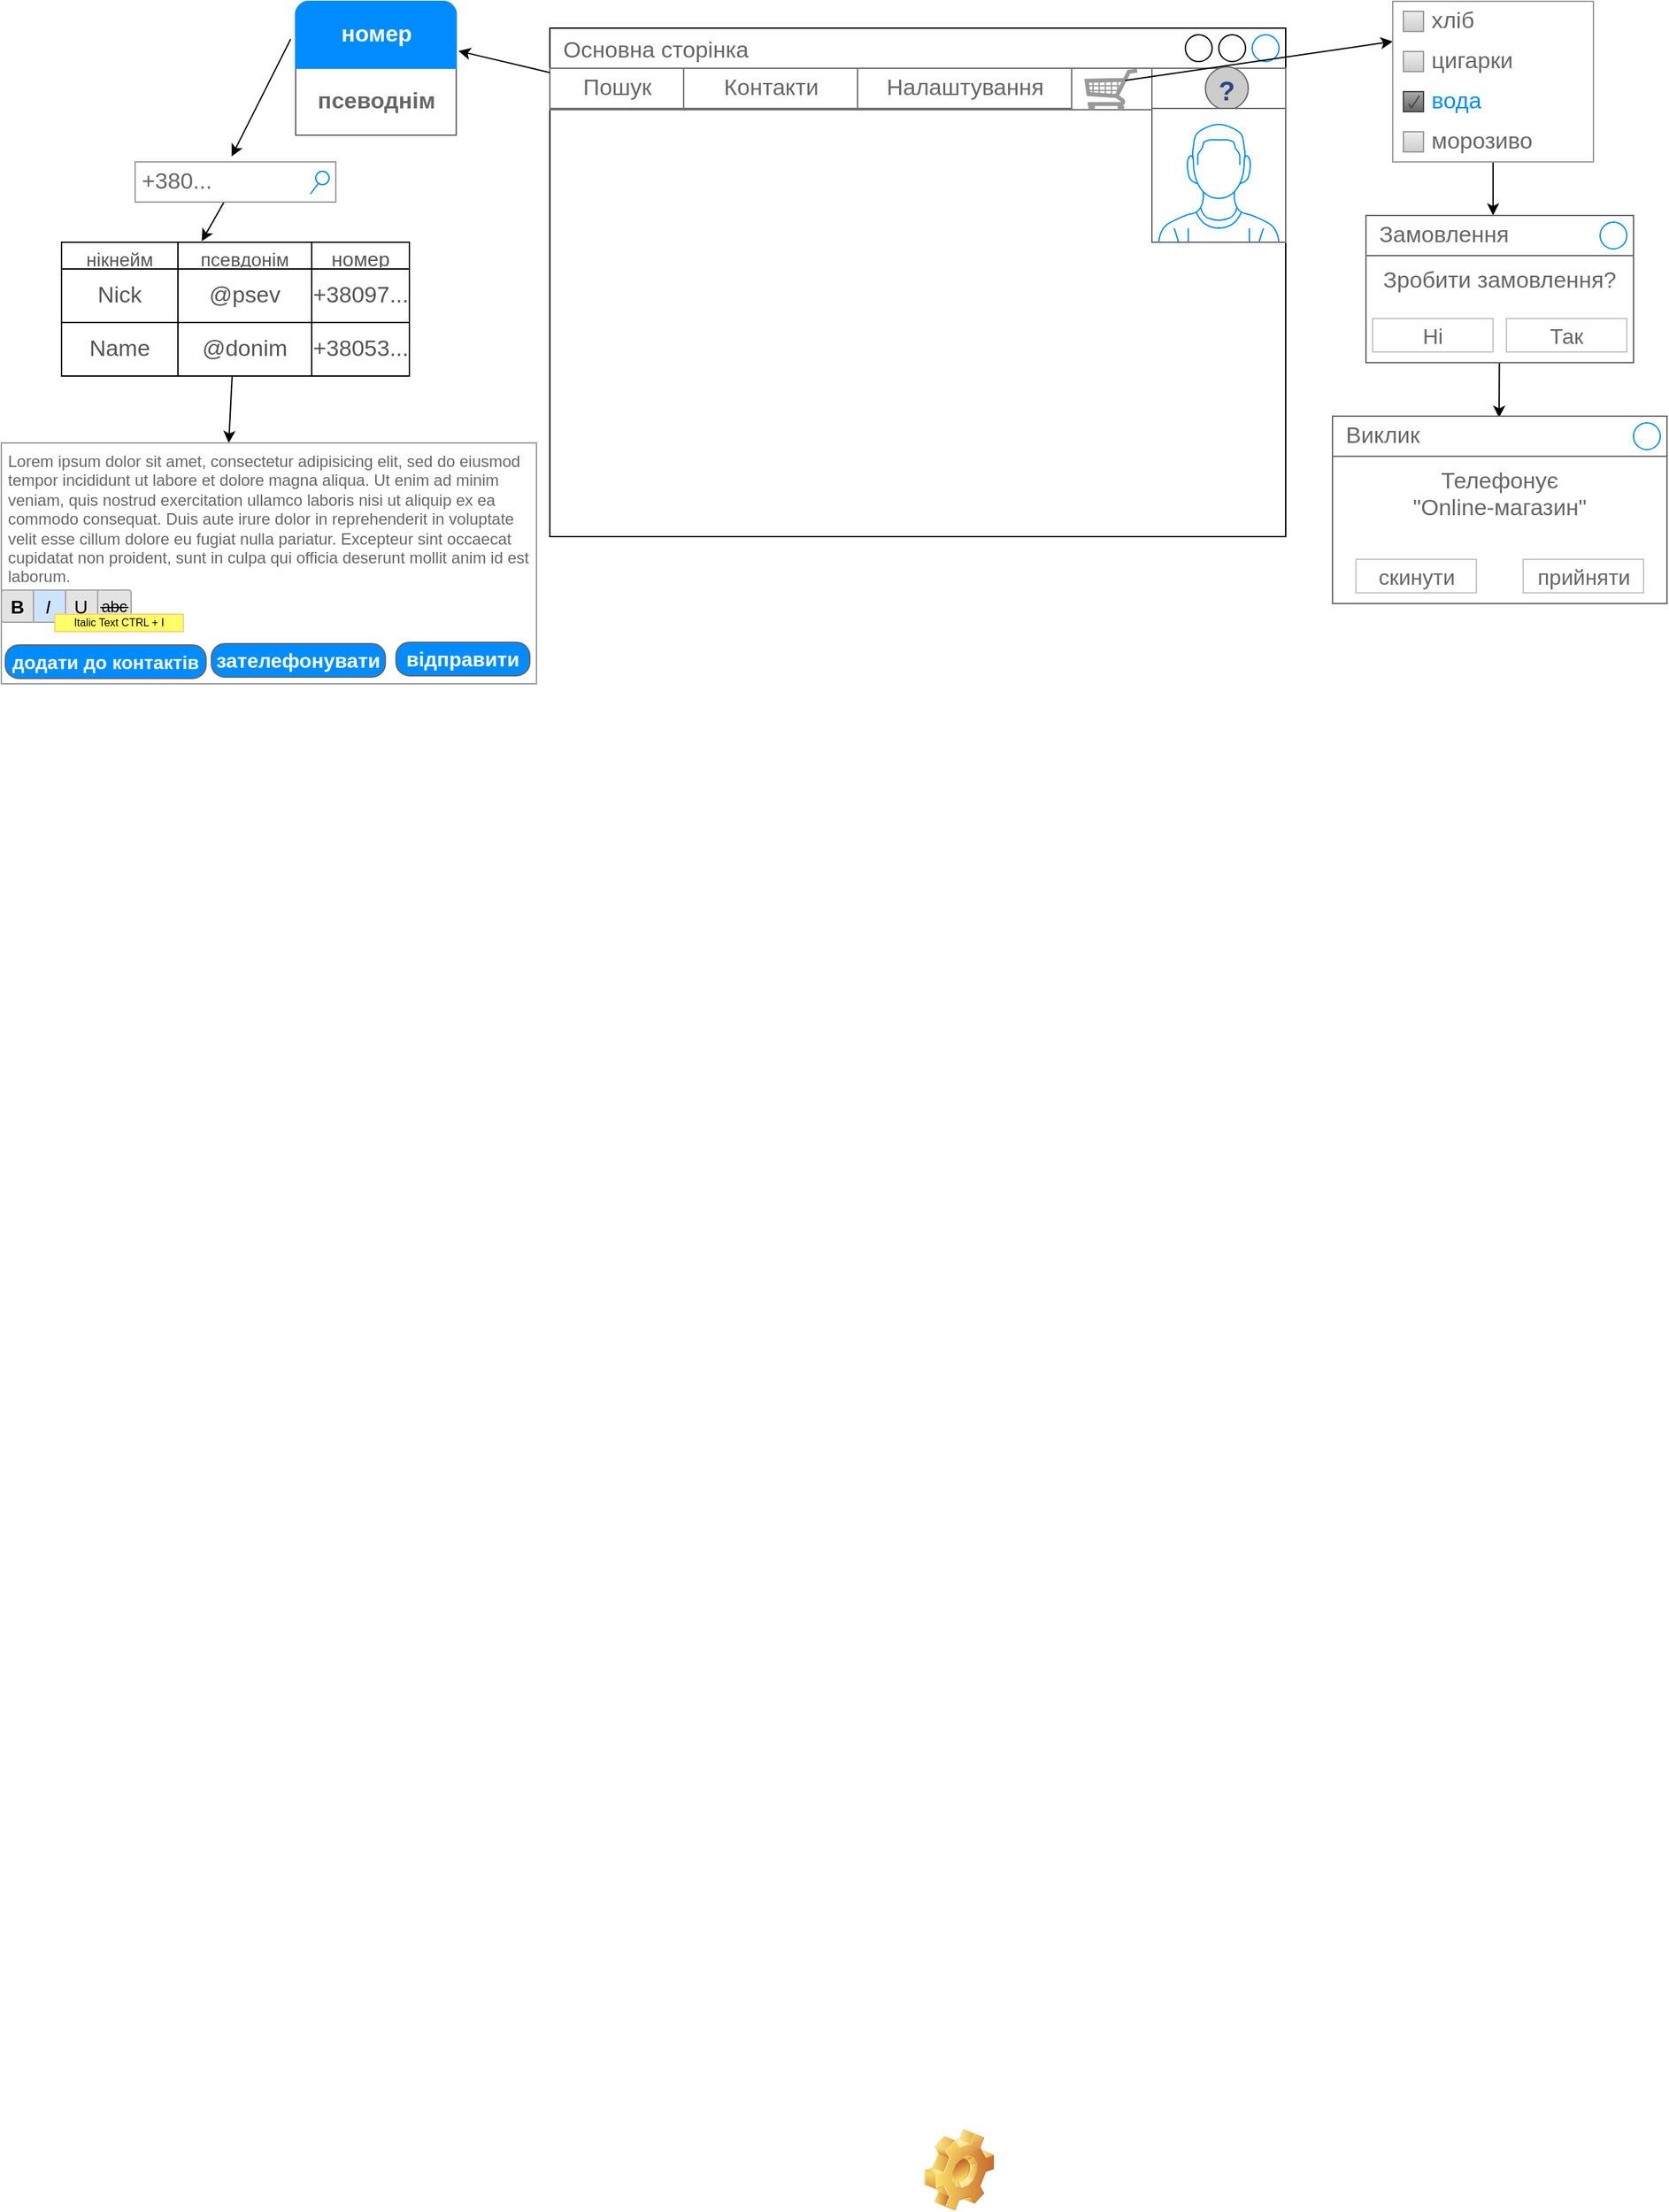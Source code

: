 <mxfile version="20.3.0" type="google"><diagram name="Page-1" id="c9db0220-8083-56f3-ca83-edcdcd058819"><mxGraphModel dx="2537" dy="624" grid="1" gridSize="10" guides="1" tooltips="1" connect="1" arrows="1" fold="1" page="1" pageScale="1.5" pageWidth="826" pageHeight="1169" background="none" math="0" shadow="0"><root><mxCell id="0" style=";html=1;"/><mxCell id="1" style=";html=1;" parent="0"/><mxCell id="ijq5ZWASdJsH3hwc0B9N-3" value="" style="shape=image;html=1;verticalLabelPosition=bottom;verticalAlign=top;imageAspect=1;aspect=fixed;image=img/clipart/Gear_128x128.png" parent="1" vertex="1"><mxGeometry x="680" y="1640" width="52" height="61" as="geometry"/></mxCell><mxCell id="ijq5ZWASdJsH3hwc0B9N-8" value="Основна сторінка" style="strokeWidth=1;shadow=0;dashed=0;align=center;html=1;shape=mxgraph.mockup.containers.window;align=left;verticalAlign=top;spacingLeft=8;strokeColor2=#008cff;strokeColor3=#c4c4c4;fontColor=#666666;mainText=;fontSize=17;labelBackgroundColor=none;" parent="1" vertex="1"><mxGeometry x="400" y="70" width="550" height="380" as="geometry"/></mxCell><mxCell id="ijq5ZWASdJsH3hwc0B9N-9" value="" style="strokeWidth=1;shadow=0;dashed=0;align=center;html=1;shape=mxgraph.mockup.forms.rrect;rSize=0;strokeColor=#6E6E6E;" parent="1" vertex="1"><mxGeometry x="400" y="100" width="550" height="31" as="geometry"/></mxCell><mxCell id="ijq5ZWASdJsH3hwc0B9N-10" value="Пошук" style="strokeColor=inherit;fillColor=inherit;gradientColor=inherit;strokeWidth=1;shadow=0;dashed=0;align=center;html=1;shape=mxgraph.mockup.forms.rrect;rSize=0;fontSize=17;fontColor=#666666;" parent="ijq5ZWASdJsH3hwc0B9N-9" vertex="1"><mxGeometry width="100" height="30" as="geometry"/></mxCell><mxCell id="ijq5ZWASdJsH3hwc0B9N-11" value="Контакти" style="strokeColor=inherit;fillColor=inherit;gradientColor=inherit;strokeWidth=1;shadow=0;dashed=0;align=center;html=1;shape=mxgraph.mockup.forms.rrect;rSize=0;fontSize=17;fontColor=#666666;" parent="ijq5ZWASdJsH3hwc0B9N-9" vertex="1"><mxGeometry x="100" width="130" height="30" as="geometry"/></mxCell><mxCell id="ijq5ZWASdJsH3hwc0B9N-12" value="Налаштування" style="strokeColor=inherit;fillColor=inherit;gradientColor=inherit;strokeWidth=1;shadow=0;dashed=0;align=center;html=1;shape=mxgraph.mockup.forms.rrect;rSize=0;fontSize=17;fontColor=#666666;" parent="ijq5ZWASdJsH3hwc0B9N-9" vertex="1"><mxGeometry x="230" width="160" height="30" as="geometry"/></mxCell><mxCell id="ijq5ZWASdJsH3hwc0B9N-15" value="" style="strokeColor=inherit;fillColor=inherit;gradientColor=inherit;strokeWidth=1;shadow=0;dashed=0;align=center;html=1;shape=mxgraph.mockup.forms.rrect;rSize=0;fontSize=17;fontColor=#666666;" parent="ijq5ZWASdJsH3hwc0B9N-9" vertex="1"><mxGeometry x="450" width="100" height="30" as="geometry"/></mxCell><mxCell id="tMrZztzHMvhPR9CBPN20-43" value="" style="verticalLabelPosition=bottom;shadow=0;dashed=0;align=center;html=1;verticalAlign=top;strokeWidth=1;shape=mxgraph.mockup.misc.help_icon;fontSize=15;fontColor=#666666;" vertex="1" parent="ijq5ZWASdJsH3hwc0B9N-9"><mxGeometry x="490" y="-1" width="32" height="32" as="geometry"/></mxCell><mxCell id="tMrZztzHMvhPR9CBPN20-44" value="" style="verticalLabelPosition=bottom;shadow=0;dashed=0;align=center;html=1;verticalAlign=top;strokeWidth=1;shape=mxgraph.mockup.misc.shoppingCart;strokeColor=#999999;fontSize=15;fontColor=#666666;" vertex="1" parent="ijq5ZWASdJsH3hwc0B9N-9"><mxGeometry x="400" y="1" width="40" height="30" as="geometry"/></mxCell><mxCell id="ijq5ZWASdJsH3hwc0B9N-16" value="" style="strokeWidth=1;shadow=0;dashed=0;align=center;html=1;shape=mxgraph.mockup.rrect;rSize=10;strokeColor=#666666;" parent="1" vertex="1"><mxGeometry x="210" y="50" width="120" height="100" as="geometry"/></mxCell><mxCell id="ijq5ZWASdJsH3hwc0B9N-17" value="псеводнім" style="strokeColor=inherit;fillColor=inherit;gradientColor=inherit;strokeWidth=1;shadow=0;dashed=0;align=center;html=1;shape=mxgraph.mockup.rrect;rSize=0;fontSize=17;fontColor=#666666;fontStyle=1;resizeWidth=1;" parent="ijq5ZWASdJsH3hwc0B9N-16" vertex="1"><mxGeometry width="120" height="50" relative="1" as="geometry"><mxPoint y="50" as="offset"/></mxGeometry></mxCell><mxCell id="ijq5ZWASdJsH3hwc0B9N-20" value="номер" style="strokeWidth=1;shadow=0;dashed=0;align=center;html=1;shape=mxgraph.mockup.topButton;rSize=10;fontSize=17;fontColor=#ffffff;fontStyle=1;fillColor=#008cff;strokeColor=#008cff;resizeWidth=1;" parent="ijq5ZWASdJsH3hwc0B9N-16" vertex="1"><mxGeometry width="120" height="50" relative="1" as="geometry"/></mxCell><mxCell id="ijq5ZWASdJsH3hwc0B9N-23" style="edgeStyle=none;rounded=0;orthogonalLoop=1;jettySize=auto;html=1;entryX=0.481;entryY=-0.137;entryDx=0;entryDy=0;entryPerimeter=0;exitX=-0.031;exitY=0.564;exitDx=0;exitDy=0;exitPerimeter=0;" parent="ijq5ZWASdJsH3hwc0B9N-16" source="ijq5ZWASdJsH3hwc0B9N-20" target="ijq5ZWASdJsH3hwc0B9N-22" edge="1"><mxGeometry relative="1" as="geometry"/></mxCell><mxCell id="ijq5ZWASdJsH3hwc0B9N-26" style="edgeStyle=none;rounded=0;orthogonalLoop=1;jettySize=auto;html=1;fontSize=17;fontColor=#545454;entryX=0.403;entryY=-0.038;entryDx=0;entryDy=0;entryPerimeter=0;" parent="1" source="ijq5ZWASdJsH3hwc0B9N-22" target="ijq5ZWASdJsH3hwc0B9N-66" edge="1"><mxGeometry relative="1" as="geometry"><mxPoint x="140" y="230" as="targetPoint"/></mxGeometry></mxCell><mxCell id="ijq5ZWASdJsH3hwc0B9N-22" value="+380..." style="strokeWidth=1;shadow=0;dashed=0;align=center;html=1;shape=mxgraph.mockup.forms.searchBox;strokeColor=#999999;mainText=;strokeColor2=#008cff;fontColor=#666666;fontSize=17;align=left;spacingLeft=3;" parent="1" vertex="1"><mxGeometry x="90" y="170" width="150" height="30" as="geometry"/></mxCell><mxCell id="ijq5ZWASdJsH3hwc0B9N-24" value="" style="verticalLabelPosition=bottom;shadow=0;dashed=0;align=center;html=1;verticalAlign=top;strokeWidth=1;shape=mxgraph.mockup.containers.userMale;strokeColor=#666666;strokeColor2=#008cff;" parent="1" vertex="1"><mxGeometry x="850" y="130" width="100" height="100" as="geometry"/></mxCell><mxCell id="ijq5ZWASdJsH3hwc0B9N-78" style="edgeStyle=none;rounded=0;orthogonalLoop=1;jettySize=auto;html=1;fontSize=14;fontColor=#545454;entryX=0.425;entryY=0;entryDx=0;entryDy=0;entryPerimeter=0;" parent="1" source="ijq5ZWASdJsH3hwc0B9N-65" edge="1" target="tMrZztzHMvhPR9CBPN20-23"><mxGeometry relative="1" as="geometry"><mxPoint x="190" y="380" as="targetPoint"/></mxGeometry></mxCell><mxCell id="ijq5ZWASdJsH3hwc0B9N-65" value="" style="shape=table;html=1;whiteSpace=wrap;startSize=0;container=1;collapsible=0;childLayout=tableLayout;strokeColor=#000000;fontSize=14;fontColor=#545454;fillColor=default;" parent="1" vertex="1"><mxGeometry x="35" y="230" width="260" height="100" as="geometry"/></mxCell><mxCell id="ijq5ZWASdJsH3hwc0B9N-66" value="" style="shape=tableRow;horizontal=0;startSize=0;swimlaneHead=0;swimlaneBody=0;top=0;left=0;bottom=0;right=0;collapsible=0;dropTarget=0;fillColor=none;points=[[0,0.5],[1,0.5]];portConstraint=eastwest;strokeColor=#FF99CC;fontSize=17;fontColor=#545454;" parent="ijq5ZWASdJsH3hwc0B9N-65" vertex="1"><mxGeometry width="260" height="20" as="geometry"/></mxCell><mxCell id="ijq5ZWASdJsH3hwc0B9N-67" value="&lt;font style=&quot;font-size: 14px;&quot;&gt;нікнейм&lt;/font&gt;" style="shape=partialRectangle;html=1;whiteSpace=wrap;connectable=0;fillColor=none;top=0;left=0;bottom=0;right=0;overflow=hidden;strokeColor=#FF99CC;fontSize=17;fontColor=#545454;" parent="ijq5ZWASdJsH3hwc0B9N-66" vertex="1"><mxGeometry width="87" height="20" as="geometry"><mxRectangle width="87" height="20" as="alternateBounds"/></mxGeometry></mxCell><mxCell id="ijq5ZWASdJsH3hwc0B9N-68" value="&lt;font style=&quot;font-size: 14px;&quot;&gt;псевдонім&lt;/font&gt;" style="shape=partialRectangle;html=1;whiteSpace=wrap;connectable=0;fillColor=none;top=0;left=0;bottom=0;right=0;overflow=hidden;strokeColor=#FF99CC;fontSize=17;fontColor=#545454;" parent="ijq5ZWASdJsH3hwc0B9N-66" vertex="1"><mxGeometry x="87" width="100" height="20" as="geometry"><mxRectangle width="100" height="20" as="alternateBounds"/></mxGeometry></mxCell><mxCell id="ijq5ZWASdJsH3hwc0B9N-69" value="&lt;font style=&quot;font-size: 15px;&quot;&gt;номер&lt;/font&gt;" style="shape=partialRectangle;html=1;whiteSpace=wrap;connectable=0;fillColor=none;top=0;left=0;bottom=0;right=0;overflow=hidden;strokeColor=#FF99CC;fontSize=17;fontColor=#545454;" parent="ijq5ZWASdJsH3hwc0B9N-66" vertex="1"><mxGeometry x="187" width="73" height="20" as="geometry"><mxRectangle width="73" height="20" as="alternateBounds"/></mxGeometry></mxCell><mxCell id="ijq5ZWASdJsH3hwc0B9N-70" value="" style="shape=tableRow;horizontal=0;startSize=0;swimlaneHead=0;swimlaneBody=0;top=0;left=0;bottom=0;right=0;collapsible=0;dropTarget=0;fillColor=none;points=[[0,0.5],[1,0.5]];portConstraint=eastwest;strokeColor=none;fontSize=17;fontColor=#545454;" parent="ijq5ZWASdJsH3hwc0B9N-65" vertex="1"><mxGeometry y="20" width="260" height="40" as="geometry"/></mxCell><mxCell id="ijq5ZWASdJsH3hwc0B9N-71" value="Nick" style="shape=partialRectangle;html=1;whiteSpace=wrap;connectable=0;fillColor=none;top=0;left=0;bottom=0;right=0;overflow=hidden;strokeColor=none;fontSize=17;fontColor=#545454;perimeterSpacing=15;opacity=0;" parent="ijq5ZWASdJsH3hwc0B9N-70" vertex="1"><mxGeometry width="87" height="40" as="geometry"><mxRectangle width="87" height="40" as="alternateBounds"/></mxGeometry></mxCell><mxCell id="ijq5ZWASdJsH3hwc0B9N-72" value="@psev" style="shape=partialRectangle;html=1;whiteSpace=wrap;connectable=0;fillColor=none;top=0;left=0;bottom=0;right=0;overflow=hidden;strokeColor=#FF99CC;fontSize=17;fontColor=#545454;" parent="ijq5ZWASdJsH3hwc0B9N-70" vertex="1"><mxGeometry x="87" width="100" height="40" as="geometry"><mxRectangle width="100" height="40" as="alternateBounds"/></mxGeometry></mxCell><mxCell id="ijq5ZWASdJsH3hwc0B9N-73" value="+38097..." style="shape=partialRectangle;html=1;whiteSpace=wrap;connectable=0;fillColor=none;top=0;left=0;bottom=0;right=0;overflow=hidden;strokeColor=#FF99CC;fontSize=17;fontColor=#545454;" parent="ijq5ZWASdJsH3hwc0B9N-70" vertex="1"><mxGeometry x="187" width="73" height="40" as="geometry"><mxRectangle width="73" height="40" as="alternateBounds"/></mxGeometry></mxCell><mxCell id="ijq5ZWASdJsH3hwc0B9N-74" value="" style="shape=tableRow;horizontal=0;startSize=0;swimlaneHead=0;swimlaneBody=0;top=0;left=0;bottom=0;right=0;collapsible=0;dropTarget=0;fillColor=none;points=[[0,0.5],[1,0.5]];portConstraint=eastwest;strokeColor=#FF99CC;fontSize=17;fontColor=#545454;" parent="ijq5ZWASdJsH3hwc0B9N-65" vertex="1"><mxGeometry y="60" width="260" height="40" as="geometry"/></mxCell><mxCell id="ijq5ZWASdJsH3hwc0B9N-75" value="Name" style="shape=partialRectangle;html=1;whiteSpace=wrap;connectable=0;fillColor=none;top=0;left=0;bottom=0;right=0;overflow=hidden;strokeColor=#FF99CC;fontSize=17;fontColor=#545454;" parent="ijq5ZWASdJsH3hwc0B9N-74" vertex="1"><mxGeometry width="87" height="40" as="geometry"><mxRectangle width="87" height="40" as="alternateBounds"/></mxGeometry></mxCell><mxCell id="ijq5ZWASdJsH3hwc0B9N-76" value="@donim" style="shape=partialRectangle;html=1;whiteSpace=wrap;connectable=0;fillColor=none;top=0;left=0;bottom=0;right=0;overflow=hidden;strokeColor=#FF99CC;fontSize=17;fontColor=#545454;" parent="ijq5ZWASdJsH3hwc0B9N-74" vertex="1"><mxGeometry x="87" width="100" height="40" as="geometry"><mxRectangle width="100" height="40" as="alternateBounds"/></mxGeometry></mxCell><mxCell id="ijq5ZWASdJsH3hwc0B9N-77" value="+38053..." style="shape=partialRectangle;html=1;whiteSpace=wrap;connectable=0;fillColor=none;top=0;left=0;bottom=0;right=0;overflow=hidden;pointerEvents=1;strokeColor=#FF99CC;fontSize=17;fontColor=#545454;" parent="ijq5ZWASdJsH3hwc0B9N-74" vertex="1"><mxGeometry x="187" width="73" height="40" as="geometry"><mxRectangle width="73" height="40" as="alternateBounds"/></mxGeometry></mxCell><mxCell id="tMrZztzHMvhPR9CBPN20-23" value="Lorem ipsum dolor sit amet, consectetur adipisicing elit, sed do eiusmod tempor incididunt ut labore et dolore magna aliqua. Ut enim ad minim veniam, quis nostrud exercitation ullamco laboris nisi ut aliquip ex ea commodo consequat. Duis aute irure dolor in reprehenderit in voluptate velit esse cillum dolore eu fugiat nulla pariatur. Excepteur sint occaecat cupidatat non proident, sunt in culpa qui officia deserunt mollit anim id est laborum." style="strokeWidth=1;shadow=0;dashed=0;align=center;html=1;shape=mxgraph.mockup.forms.rrect;fillColor=#ffffff;rSize=0;fontColor=#666666;align=left;spacingLeft=3;strokeColor=#999999;verticalAlign=top;whiteSpace=wrap;" vertex="1" parent="1"><mxGeometry x="-10" y="380" width="400" height="180" as="geometry"/></mxCell><mxCell id="tMrZztzHMvhPR9CBPN20-24" value="&lt;font style=&quot;font-size: 15px;&quot;&gt;відправити&lt;/font&gt;" style="strokeWidth=1;shadow=0;dashed=0;align=center;html=1;shape=mxgraph.mockup.buttons.button;strokeColor=#666666;fontColor=#ffffff;mainText=;buttonStyle=round;fontSize=17;fontStyle=1;fillColor=#008cff;whiteSpace=wrap;" vertex="1" parent="1"><mxGeometry x="285" y="529" width="100" height="25" as="geometry"/></mxCell><mxCell id="tMrZztzHMvhPR9CBPN20-26" value="&lt;font style=&quot;font-size: 14px;&quot;&gt;додати до контактів&lt;/font&gt;" style="strokeWidth=1;shadow=0;dashed=0;align=center;html=1;shape=mxgraph.mockup.buttons.button;strokeColor=#666666;fontColor=#ffffff;mainText=;buttonStyle=round;fontSize=17;fontStyle=1;fillColor=#008cff;whiteSpace=wrap;" vertex="1" parent="1"><mxGeometry x="-7" y="531" width="150" height="25" as="geometry"/></mxCell><mxCell id="tMrZztzHMvhPR9CBPN20-27" value="&lt;font style=&quot;font-size: 15px;&quot;&gt;зателефонувати&lt;/font&gt;" style="strokeWidth=1;shadow=0;dashed=0;align=center;html=1;shape=mxgraph.mockup.buttons.button;strokeColor=#666666;fontColor=#ffffff;mainText=;buttonStyle=round;fontSize=17;fontStyle=1;fillColor=#008cff;whiteSpace=wrap;" vertex="1" parent="1"><mxGeometry x="147" y="530" width="130" height="25" as="geometry"/></mxCell><mxCell id="tMrZztzHMvhPR9CBPN20-28" style="rounded=0;orthogonalLoop=1;jettySize=auto;html=1;entryX=1.014;entryY=0.742;entryDx=0;entryDy=0;entryPerimeter=0;fontSize=15;fontColor=#666666;" edge="1" parent="1" source="ijq5ZWASdJsH3hwc0B9N-10" target="ijq5ZWASdJsH3hwc0B9N-20"><mxGeometry relative="1" as="geometry"/></mxCell><mxCell id="tMrZztzHMvhPR9CBPN20-29" style="edgeStyle=none;rounded=0;orthogonalLoop=1;jettySize=auto;html=1;fontSize=15;fontColor=#666666;" edge="1" parent="1"><mxGeometry relative="1" as="geometry"><mxPoint x="1030" y="80" as="targetPoint"/><mxPoint x="830" y="109.167" as="sourcePoint"/></mxGeometry></mxCell><mxCell id="tMrZztzHMvhPR9CBPN20-36" style="edgeStyle=none;rounded=0;orthogonalLoop=1;jettySize=auto;html=1;fontSize=15;fontColor=#666666;" edge="1" parent="1" source="tMrZztzHMvhPR9CBPN20-31"><mxGeometry relative="1" as="geometry"><mxPoint x="1105" y="210" as="targetPoint"/></mxGeometry></mxCell><mxCell id="tMrZztzHMvhPR9CBPN20-31" value="" style="strokeWidth=1;shadow=0;dashed=0;align=center;html=1;shape=mxgraph.mockup.forms.rrect;rSize=0;strokeColor=#999999;fillColor=#ffffff;recursiveResize=0;fontSize=15;fontColor=#666666;" vertex="1" parent="1"><mxGeometry x="1030" y="50" width="150" height="120" as="geometry"/></mxCell><mxCell id="tMrZztzHMvhPR9CBPN20-32" value="хліб" style="strokeWidth=1;shadow=0;dashed=0;align=center;html=1;shape=mxgraph.mockup.forms.rrect;rSize=0;fillColor=#eeeeee;strokeColor=#999999;gradientColor=#cccccc;align=left;spacingLeft=4;fontSize=17;fontColor=#666666;labelPosition=right;" vertex="1" parent="tMrZztzHMvhPR9CBPN20-31"><mxGeometry x="8" y="7.5" width="15" height="15" as="geometry"/></mxCell><mxCell id="tMrZztzHMvhPR9CBPN20-33" value="цигарки" style="strokeWidth=1;shadow=0;dashed=0;align=center;html=1;shape=mxgraph.mockup.forms.rrect;rSize=0;fillColor=#eeeeee;strokeColor=#999999;gradientColor=#cccccc;align=left;spacingLeft=4;fontSize=17;fontColor=#666666;labelPosition=right;" vertex="1" parent="tMrZztzHMvhPR9CBPN20-31"><mxGeometry x="8" y="37.5" width="15" height="15" as="geometry"/></mxCell><mxCell id="tMrZztzHMvhPR9CBPN20-34" value="вода" style="strokeWidth=1;shadow=0;dashed=0;align=center;html=1;shape=mxgraph.mockup.forms.checkbox;rSize=0;resizable=0;fillColor=#aaaaaa;strokeColor=#444444;gradientColor=#666666;align=left;spacingLeft=4;fontSize=17;fontColor=#008cff;labelPosition=right;" vertex="1" parent="tMrZztzHMvhPR9CBPN20-31"><mxGeometry x="8" y="67.5" width="15" height="15" as="geometry"/></mxCell><mxCell id="tMrZztzHMvhPR9CBPN20-35" value="морозиво" style="strokeWidth=1;shadow=0;dashed=0;align=center;html=1;shape=mxgraph.mockup.forms.rrect;rSize=0;fillColor=#eeeeee;strokeColor=#999999;gradientColor=#cccccc;align=left;spacingLeft=4;fontSize=17;fontColor=#666666;labelPosition=right;" vertex="1" parent="tMrZztzHMvhPR9CBPN20-31"><mxGeometry x="8" y="97.5" width="15" height="15" as="geometry"/></mxCell><mxCell id="tMrZztzHMvhPR9CBPN20-42" style="edgeStyle=none;rounded=0;orthogonalLoop=1;jettySize=auto;html=1;fontSize=15;fontColor=#666666;entryX=0.498;entryY=0.039;entryDx=0;entryDy=0;entryPerimeter=0;" edge="1" parent="1" source="tMrZztzHMvhPR9CBPN20-37" target="tMrZztzHMvhPR9CBPN20-48"><mxGeometry relative="1" as="geometry"><mxPoint x="1110" y="360" as="targetPoint"/></mxGeometry></mxCell><mxCell id="tMrZztzHMvhPR9CBPN20-37" value="Зробити замовлення?" style="strokeWidth=1;shadow=0;dashed=0;align=center;html=1;shape=mxgraph.mockup.containers.rrect;rSize=0;strokeColor=#666666;fontColor=#666666;fontSize=17;verticalAlign=top;whiteSpace=wrap;fillColor=#ffffff;spacingTop=32;" vertex="1" parent="1"><mxGeometry x="1010" y="210" width="200" height="110" as="geometry"/></mxCell><mxCell id="tMrZztzHMvhPR9CBPN20-38" value="Замовлення" style="strokeWidth=1;shadow=0;dashed=0;align=center;html=1;shape=mxgraph.mockup.containers.rrect;rSize=0;fontSize=17;fontColor=#666666;strokeColor=#666666;align=left;spacingLeft=8;fillColor=none;resizeWidth=1;" vertex="1" parent="tMrZztzHMvhPR9CBPN20-37"><mxGeometry width="200" height="30" relative="1" as="geometry"/></mxCell><mxCell id="tMrZztzHMvhPR9CBPN20-39" value="" style="shape=ellipse;strokeColor=#008cff;resizable=0;fillColor=none;html=1;fontSize=15;fontColor=#666666;" vertex="1" parent="tMrZztzHMvhPR9CBPN20-38"><mxGeometry x="1" y="0.5" width="20" height="20" relative="1" as="geometry"><mxPoint x="-25" y="-10" as="offset"/></mxGeometry></mxCell><mxCell id="tMrZztzHMvhPR9CBPN20-40" value="Ні" style="strokeWidth=1;shadow=0;dashed=0;align=center;html=1;shape=mxgraph.mockup.containers.rrect;rSize=0;fontSize=16;fontColor=#666666;strokeColor=#c4c4c4;whiteSpace=wrap;fillColor=none;" vertex="1" parent="tMrZztzHMvhPR9CBPN20-37"><mxGeometry x="0.25" y="1" width="90" height="25" relative="1" as="geometry"><mxPoint x="-45" y="-33" as="offset"/></mxGeometry></mxCell><mxCell id="tMrZztzHMvhPR9CBPN20-41" value="Так" style="strokeWidth=1;shadow=0;dashed=0;align=center;html=1;shape=mxgraph.mockup.containers.rrect;rSize=0;fontSize=16;fontColor=#666666;strokeColor=#c4c4c4;whiteSpace=wrap;fillColor=none;" vertex="1" parent="tMrZztzHMvhPR9CBPN20-37"><mxGeometry x="0.75" y="1" width="90" height="25" relative="1" as="geometry"><mxPoint x="-45" y="-33" as="offset"/></mxGeometry></mxCell><mxCell id="tMrZztzHMvhPR9CBPN20-47" value="Телефонує &lt;br&gt;&quot;Online-магазин&quot;" style="strokeWidth=1;shadow=0;dashed=0;align=center;html=1;shape=mxgraph.mockup.containers.rrect;rSize=0;strokeColor=#666666;fontColor=#666666;fontSize=17;verticalAlign=top;whiteSpace=wrap;fillColor=#ffffff;spacingTop=32;labelBackgroundColor=none;" vertex="1" parent="1"><mxGeometry x="985" y="360" width="250" height="140" as="geometry"/></mxCell><mxCell id="tMrZztzHMvhPR9CBPN20-48" value="Виклик" style="strokeWidth=1;shadow=0;dashed=0;align=center;html=1;shape=mxgraph.mockup.containers.rrect;rSize=0;fontSize=17;fontColor=#666666;strokeColor=#666666;align=left;spacingLeft=8;fillColor=none;resizeWidth=1;labelBackgroundColor=none;" vertex="1" parent="tMrZztzHMvhPR9CBPN20-47"><mxGeometry width="250" height="30" relative="1" as="geometry"/></mxCell><mxCell id="tMrZztzHMvhPR9CBPN20-49" value="" style="shape=ellipse;strokeColor=#008cff;resizable=0;fillColor=none;html=1;labelBackgroundColor=#6666FF;fontSize=15;fontColor=#666666;" vertex="1" parent="tMrZztzHMvhPR9CBPN20-48"><mxGeometry x="1" y="0.5" width="20" height="20" relative="1" as="geometry"><mxPoint x="-25" y="-10" as="offset"/></mxGeometry></mxCell><mxCell id="tMrZztzHMvhPR9CBPN20-50" value="скинути" style="strokeWidth=1;shadow=0;dashed=0;align=center;html=1;shape=mxgraph.mockup.containers.rrect;rSize=0;fontSize=16;fontColor=#666666;strokeColor=#c4c4c4;whiteSpace=wrap;fillColor=none;labelBackgroundColor=none;" vertex="1" parent="tMrZztzHMvhPR9CBPN20-47"><mxGeometry x="0.25" y="1" width="90" height="25" relative="1" as="geometry"><mxPoint x="-45" y="-33" as="offset"/></mxGeometry></mxCell><mxCell id="tMrZztzHMvhPR9CBPN20-51" value="прийняти" style="strokeWidth=1;shadow=0;dashed=0;align=center;html=1;shape=mxgraph.mockup.containers.rrect;rSize=0;fontSize=16;fontColor=#666666;strokeColor=#c4c4c4;whiteSpace=wrap;fillColor=none;labelBackgroundColor=none;" vertex="1" parent="tMrZztzHMvhPR9CBPN20-47"><mxGeometry x="0.75" y="1" width="90" height="25" relative="1" as="geometry"><mxPoint x="-45" y="-33" as="offset"/></mxGeometry></mxCell><mxCell id="tMrZztzHMvhPR9CBPN20-52" value="" style="verticalLabelPosition=bottom;shadow=0;dashed=0;align=center;html=1;verticalAlign=top;strokeWidth=1;shape=mxgraph.mockup.menus_and_buttons.font_style_selector_1;labelBackgroundColor=none;fontSize=15;fontColor=#666666;" vertex="1" parent="1"><mxGeometry x="-10" y="490" width="136" height="31" as="geometry"/></mxCell></root></mxGraphModel></diagram></mxfile>